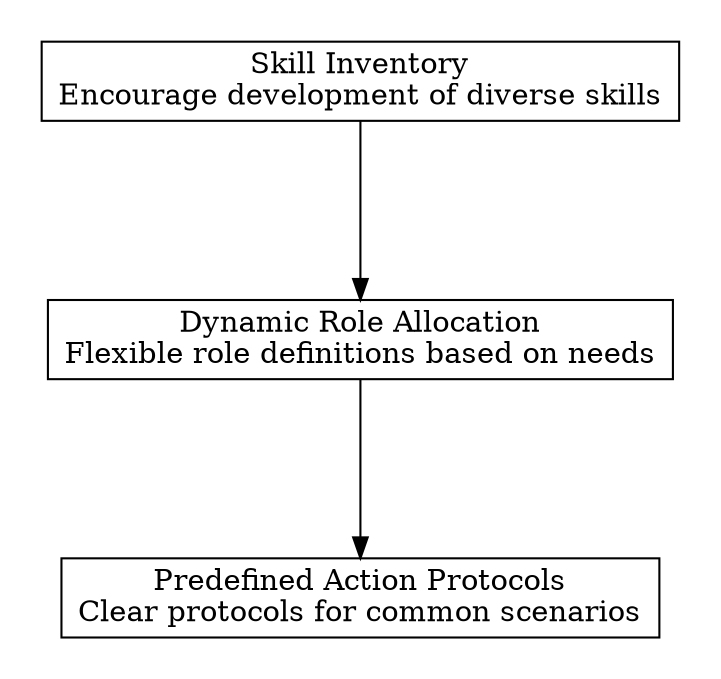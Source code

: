 digraph "" {
	graph [nodesep=0.6,
		rankdir=TB,
		ranksep=1.2
	];
	node [label="\N",
		shape=box
	];
	subgraph cluster_predecessors {
		graph [rank=max,
			style=invis
		];
		"Skill Inventory"	[label="Skill Inventory\nEncourage development of diverse skills"];
	}
	subgraph cluster_descendants {
		graph [rank=min,
			style=invis
		];
		"Predefined Action Protocols"	[label="Predefined Action Protocols\nClear protocols for common scenarios"];
	}
	"Dynamic Role Allocation"	[label="Dynamic Role Allocation\nFlexible role definitions based on needs"];
	"Dynamic Role Allocation" -> "Predefined Action Protocols";
	"Skill Inventory" -> "Dynamic Role Allocation";
}

